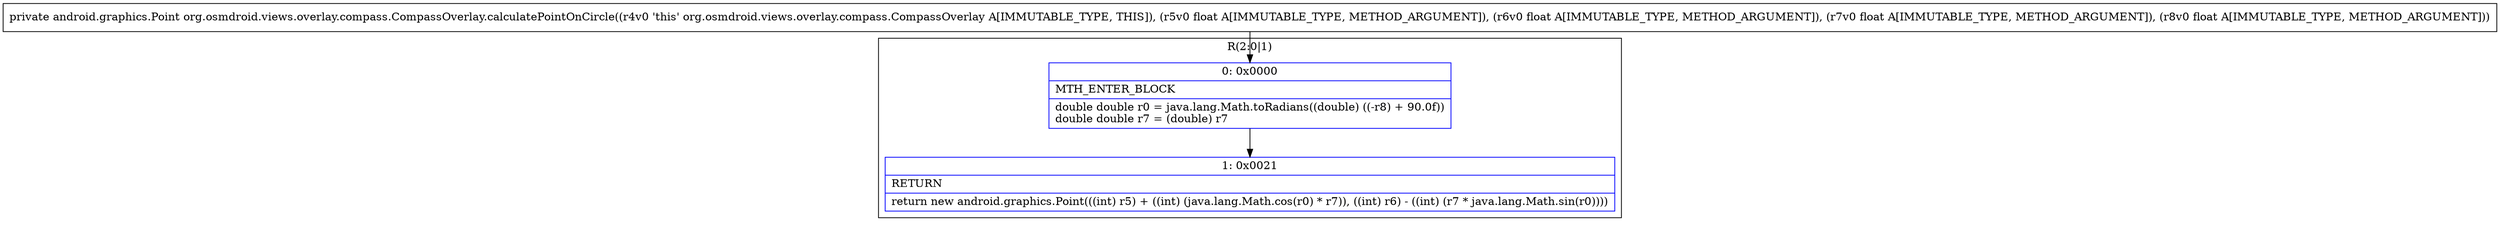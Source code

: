 digraph "CFG fororg.osmdroid.views.overlay.compass.CompassOverlay.calculatePointOnCircle(FFFF)Landroid\/graphics\/Point;" {
subgraph cluster_Region_752593672 {
label = "R(2:0|1)";
node [shape=record,color=blue];
Node_0 [shape=record,label="{0\:\ 0x0000|MTH_ENTER_BLOCK\l|double double r0 = java.lang.Math.toRadians((double) ((\-r8) + 90.0f))\ldouble double r7 = (double) r7\l}"];
Node_1 [shape=record,label="{1\:\ 0x0021|RETURN\l|return new android.graphics.Point(((int) r5) + ((int) (java.lang.Math.cos(r0) * r7)), ((int) r6) \- ((int) (r7 * java.lang.Math.sin(r0))))\l}"];
}
MethodNode[shape=record,label="{private android.graphics.Point org.osmdroid.views.overlay.compass.CompassOverlay.calculatePointOnCircle((r4v0 'this' org.osmdroid.views.overlay.compass.CompassOverlay A[IMMUTABLE_TYPE, THIS]), (r5v0 float A[IMMUTABLE_TYPE, METHOD_ARGUMENT]), (r6v0 float A[IMMUTABLE_TYPE, METHOD_ARGUMENT]), (r7v0 float A[IMMUTABLE_TYPE, METHOD_ARGUMENT]), (r8v0 float A[IMMUTABLE_TYPE, METHOD_ARGUMENT])) }"];
MethodNode -> Node_0;
Node_0 -> Node_1;
}

